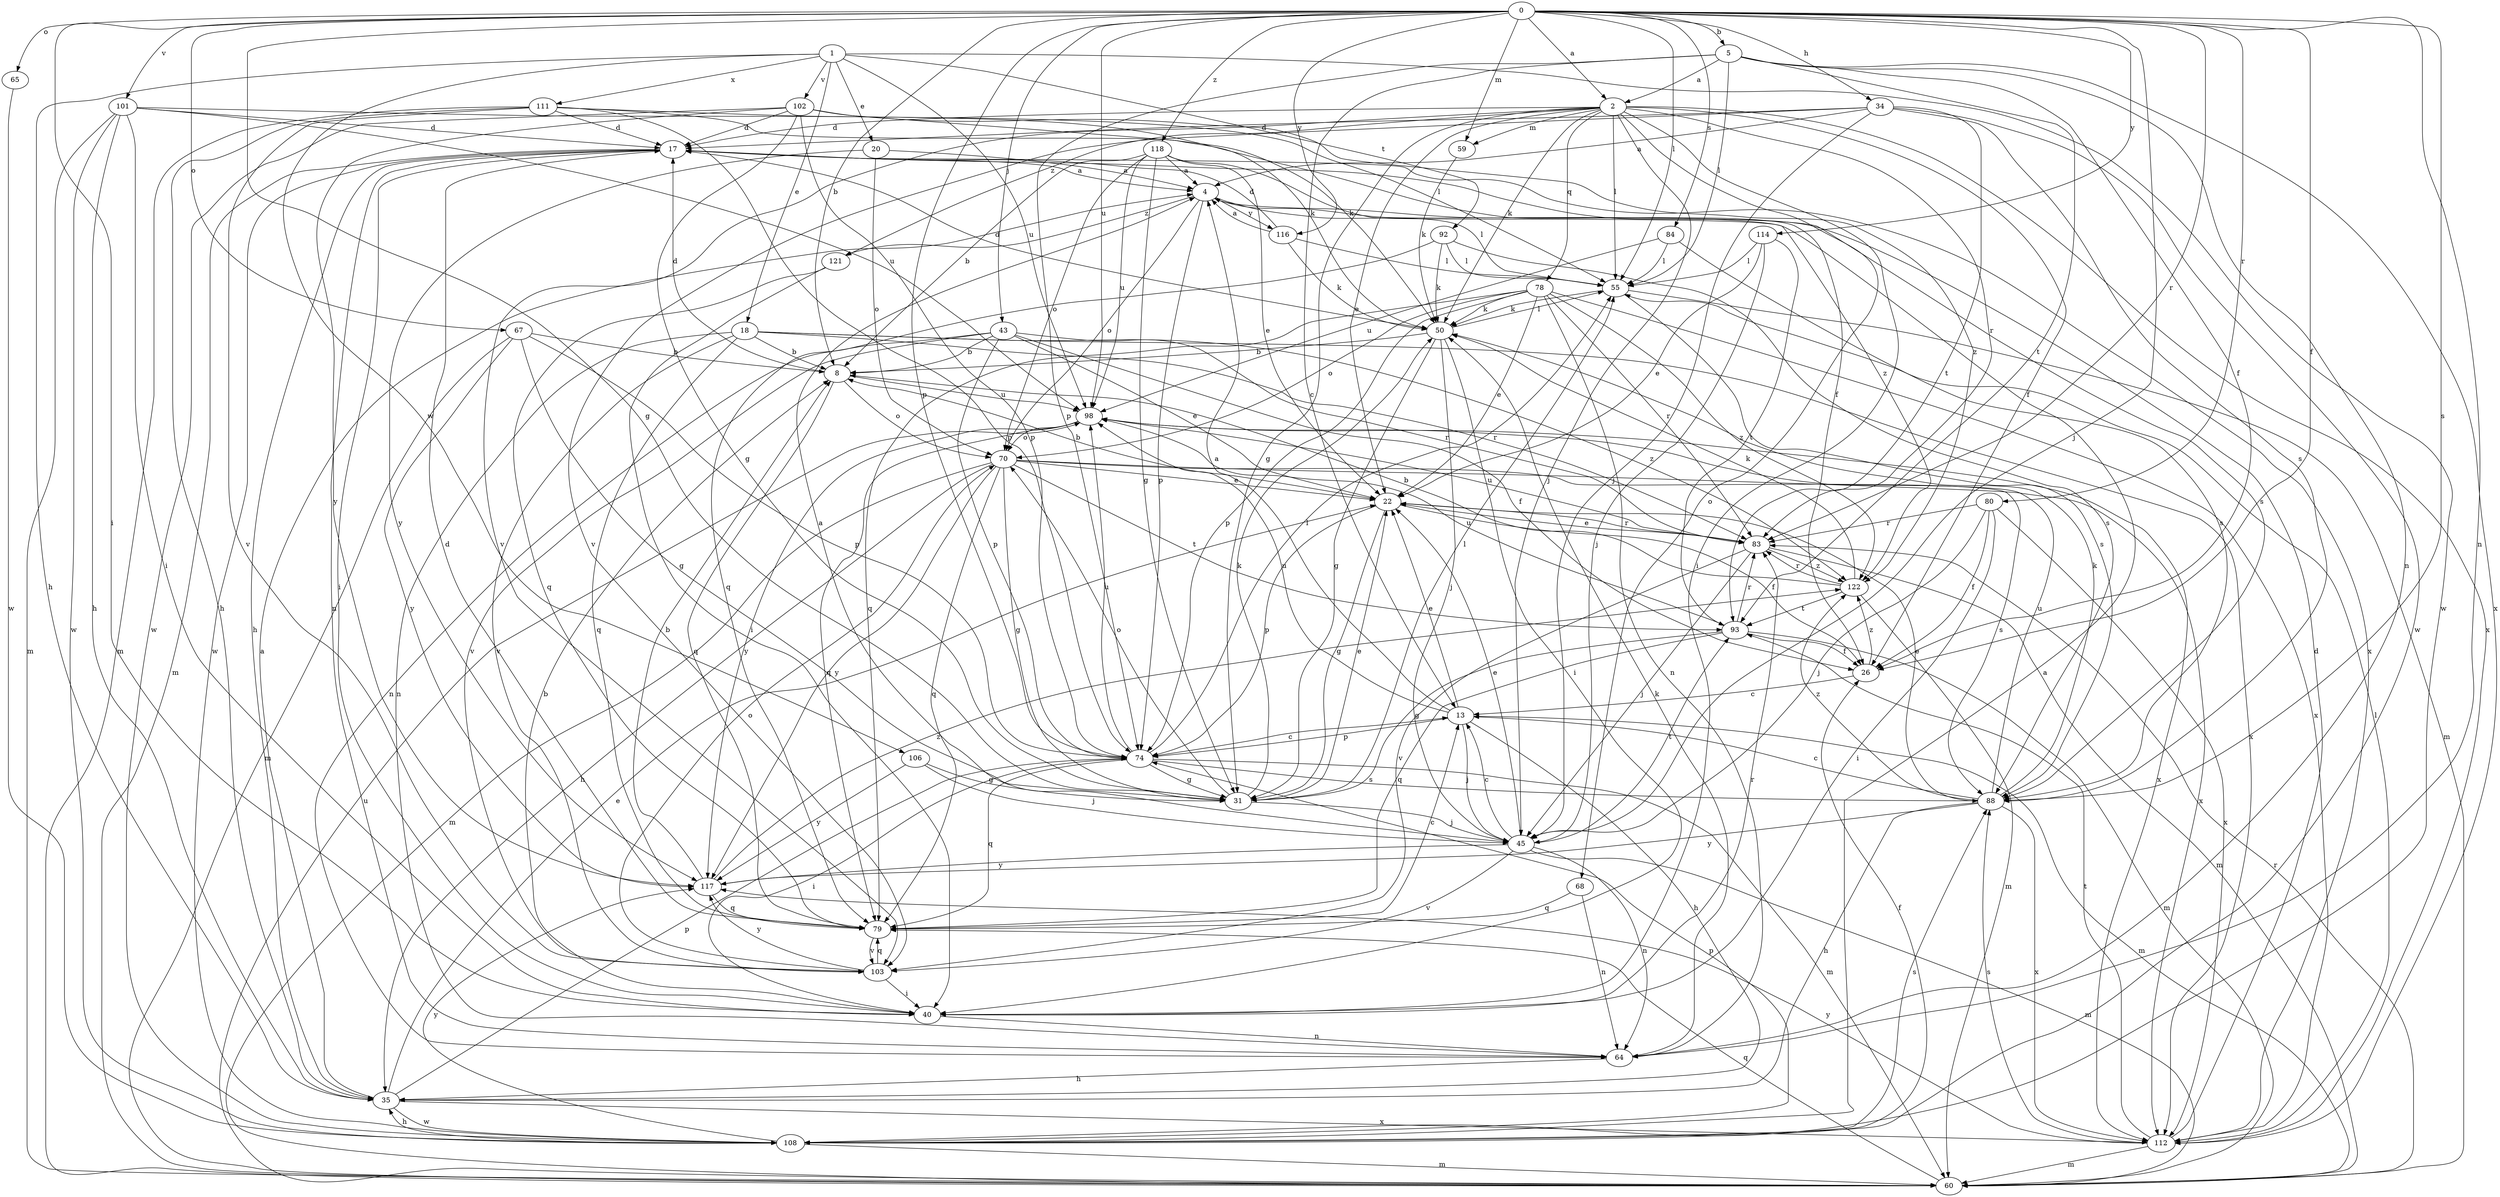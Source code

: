 strict digraph  {
0;
1;
2;
4;
5;
8;
13;
17;
18;
20;
22;
26;
31;
34;
35;
40;
43;
45;
50;
55;
59;
60;
64;
65;
67;
68;
70;
74;
78;
79;
80;
83;
84;
88;
92;
93;
98;
101;
102;
103;
106;
108;
111;
112;
114;
116;
117;
118;
121;
122;
0 -> 2  [label=a];
0 -> 5  [label=b];
0 -> 8  [label=b];
0 -> 26  [label=f];
0 -> 31  [label=g];
0 -> 34  [label=h];
0 -> 40  [label=i];
0 -> 43  [label=j];
0 -> 45  [label=j];
0 -> 55  [label=l];
0 -> 59  [label=m];
0 -> 64  [label=n];
0 -> 65  [label=o];
0 -> 67  [label=o];
0 -> 74  [label=p];
0 -> 80  [label=r];
0 -> 83  [label=r];
0 -> 84  [label=s];
0 -> 88  [label=s];
0 -> 98  [label=u];
0 -> 101  [label=v];
0 -> 114  [label=y];
0 -> 116  [label=y];
0 -> 118  [label=z];
1 -> 18  [label=e];
1 -> 20  [label=e];
1 -> 35  [label=h];
1 -> 92  [label=t];
1 -> 98  [label=u];
1 -> 102  [label=v];
1 -> 106  [label=w];
1 -> 108  [label=w];
1 -> 111  [label=x];
2 -> 17  [label=d];
2 -> 22  [label=e];
2 -> 26  [label=f];
2 -> 31  [label=g];
2 -> 40  [label=i];
2 -> 45  [label=j];
2 -> 50  [label=k];
2 -> 55  [label=l];
2 -> 59  [label=m];
2 -> 68  [label=o];
2 -> 78  [label=q];
2 -> 83  [label=r];
2 -> 103  [label=v];
2 -> 112  [label=x];
2 -> 121  [label=z];
4 -> 55  [label=l];
4 -> 70  [label=o];
4 -> 74  [label=p];
4 -> 88  [label=s];
4 -> 116  [label=y];
4 -> 121  [label=z];
5 -> 2  [label=a];
5 -> 13  [label=c];
5 -> 26  [label=f];
5 -> 55  [label=l];
5 -> 64  [label=n];
5 -> 74  [label=p];
5 -> 93  [label=t];
5 -> 112  [label=x];
8 -> 17  [label=d];
8 -> 70  [label=o];
8 -> 79  [label=q];
8 -> 98  [label=u];
13 -> 4  [label=a];
13 -> 22  [label=e];
13 -> 35  [label=h];
13 -> 45  [label=j];
13 -> 60  [label=m];
13 -> 74  [label=p];
13 -> 98  [label=u];
17 -> 4  [label=a];
17 -> 35  [label=h];
17 -> 40  [label=i];
17 -> 60  [label=m];
17 -> 64  [label=n];
17 -> 108  [label=w];
17 -> 112  [label=x];
18 -> 8  [label=b];
18 -> 64  [label=n];
18 -> 79  [label=q];
18 -> 83  [label=r];
18 -> 103  [label=v];
18 -> 112  [label=x];
18 -> 122  [label=z];
20 -> 4  [label=a];
20 -> 70  [label=o];
20 -> 117  [label=y];
22 -> 8  [label=b];
22 -> 26  [label=f];
22 -> 31  [label=g];
22 -> 74  [label=p];
22 -> 83  [label=r];
26 -> 13  [label=c];
26 -> 122  [label=z];
31 -> 22  [label=e];
31 -> 45  [label=j];
31 -> 50  [label=k];
31 -> 55  [label=l];
31 -> 70  [label=o];
34 -> 4  [label=a];
34 -> 17  [label=d];
34 -> 45  [label=j];
34 -> 88  [label=s];
34 -> 93  [label=t];
34 -> 103  [label=v];
34 -> 108  [label=w];
35 -> 4  [label=a];
35 -> 22  [label=e];
35 -> 74  [label=p];
35 -> 108  [label=w];
35 -> 112  [label=x];
40 -> 8  [label=b];
40 -> 64  [label=n];
40 -> 83  [label=r];
43 -> 8  [label=b];
43 -> 22  [label=e];
43 -> 26  [label=f];
43 -> 64  [label=n];
43 -> 74  [label=p];
43 -> 83  [label=r];
43 -> 103  [label=v];
45 -> 4  [label=a];
45 -> 13  [label=c];
45 -> 22  [label=e];
45 -> 60  [label=m];
45 -> 64  [label=n];
45 -> 93  [label=t];
45 -> 103  [label=v];
45 -> 117  [label=y];
50 -> 8  [label=b];
50 -> 17  [label=d];
50 -> 31  [label=g];
50 -> 40  [label=i];
50 -> 45  [label=j];
50 -> 55  [label=l];
55 -> 50  [label=k];
55 -> 60  [label=m];
55 -> 88  [label=s];
59 -> 50  [label=k];
60 -> 79  [label=q];
60 -> 83  [label=r];
60 -> 98  [label=u];
64 -> 35  [label=h];
64 -> 50  [label=k];
65 -> 108  [label=w];
67 -> 8  [label=b];
67 -> 31  [label=g];
67 -> 60  [label=m];
67 -> 74  [label=p];
67 -> 117  [label=y];
68 -> 64  [label=n];
68 -> 79  [label=q];
70 -> 22  [label=e];
70 -> 31  [label=g];
70 -> 35  [label=h];
70 -> 60  [label=m];
70 -> 79  [label=q];
70 -> 88  [label=s];
70 -> 93  [label=t];
70 -> 112  [label=x];
70 -> 117  [label=y];
74 -> 13  [label=c];
74 -> 31  [label=g];
74 -> 40  [label=i];
74 -> 55  [label=l];
74 -> 60  [label=m];
74 -> 79  [label=q];
74 -> 88  [label=s];
74 -> 98  [label=u];
78 -> 22  [label=e];
78 -> 50  [label=k];
78 -> 64  [label=n];
78 -> 70  [label=o];
78 -> 74  [label=p];
78 -> 79  [label=q];
78 -> 83  [label=r];
78 -> 112  [label=x];
78 -> 122  [label=z];
79 -> 13  [label=c];
79 -> 17  [label=d];
79 -> 103  [label=v];
80 -> 26  [label=f];
80 -> 40  [label=i];
80 -> 45  [label=j];
80 -> 83  [label=r];
80 -> 112  [label=x];
83 -> 22  [label=e];
83 -> 45  [label=j];
83 -> 60  [label=m];
83 -> 98  [label=u];
83 -> 103  [label=v];
83 -> 122  [label=z];
84 -> 55  [label=l];
84 -> 88  [label=s];
84 -> 98  [label=u];
88 -> 13  [label=c];
88 -> 22  [label=e];
88 -> 35  [label=h];
88 -> 50  [label=k];
88 -> 98  [label=u];
88 -> 112  [label=x];
88 -> 117  [label=y];
88 -> 122  [label=z];
92 -> 50  [label=k];
92 -> 55  [label=l];
92 -> 79  [label=q];
92 -> 88  [label=s];
93 -> 26  [label=f];
93 -> 31  [label=g];
93 -> 60  [label=m];
93 -> 79  [label=q];
93 -> 83  [label=r];
93 -> 98  [label=u];
98 -> 70  [label=o];
98 -> 79  [label=q];
98 -> 112  [label=x];
98 -> 117  [label=y];
101 -> 17  [label=d];
101 -> 26  [label=f];
101 -> 35  [label=h];
101 -> 40  [label=i];
101 -> 60  [label=m];
101 -> 98  [label=u];
101 -> 108  [label=w];
102 -> 17  [label=d];
102 -> 31  [label=g];
102 -> 50  [label=k];
102 -> 74  [label=p];
102 -> 108  [label=w];
102 -> 117  [label=y];
102 -> 122  [label=z];
103 -> 40  [label=i];
103 -> 70  [label=o];
103 -> 79  [label=q];
103 -> 117  [label=y];
106 -> 31  [label=g];
106 -> 45  [label=j];
106 -> 117  [label=y];
108 -> 4  [label=a];
108 -> 26  [label=f];
108 -> 35  [label=h];
108 -> 60  [label=m];
108 -> 74  [label=p];
108 -> 88  [label=s];
108 -> 117  [label=y];
111 -> 17  [label=d];
111 -> 35  [label=h];
111 -> 50  [label=k];
111 -> 55  [label=l];
111 -> 60  [label=m];
111 -> 74  [label=p];
111 -> 103  [label=v];
112 -> 17  [label=d];
112 -> 55  [label=l];
112 -> 60  [label=m];
112 -> 88  [label=s];
112 -> 93  [label=t];
112 -> 117  [label=y];
114 -> 22  [label=e];
114 -> 45  [label=j];
114 -> 55  [label=l];
114 -> 93  [label=t];
116 -> 4  [label=a];
116 -> 17  [label=d];
116 -> 50  [label=k];
116 -> 55  [label=l];
117 -> 8  [label=b];
117 -> 79  [label=q];
117 -> 122  [label=z];
118 -> 4  [label=a];
118 -> 8  [label=b];
118 -> 22  [label=e];
118 -> 31  [label=g];
118 -> 70  [label=o];
118 -> 98  [label=u];
118 -> 122  [label=z];
121 -> 40  [label=i];
121 -> 79  [label=q];
122 -> 8  [label=b];
122 -> 50  [label=k];
122 -> 60  [label=m];
122 -> 83  [label=r];
122 -> 93  [label=t];
}
